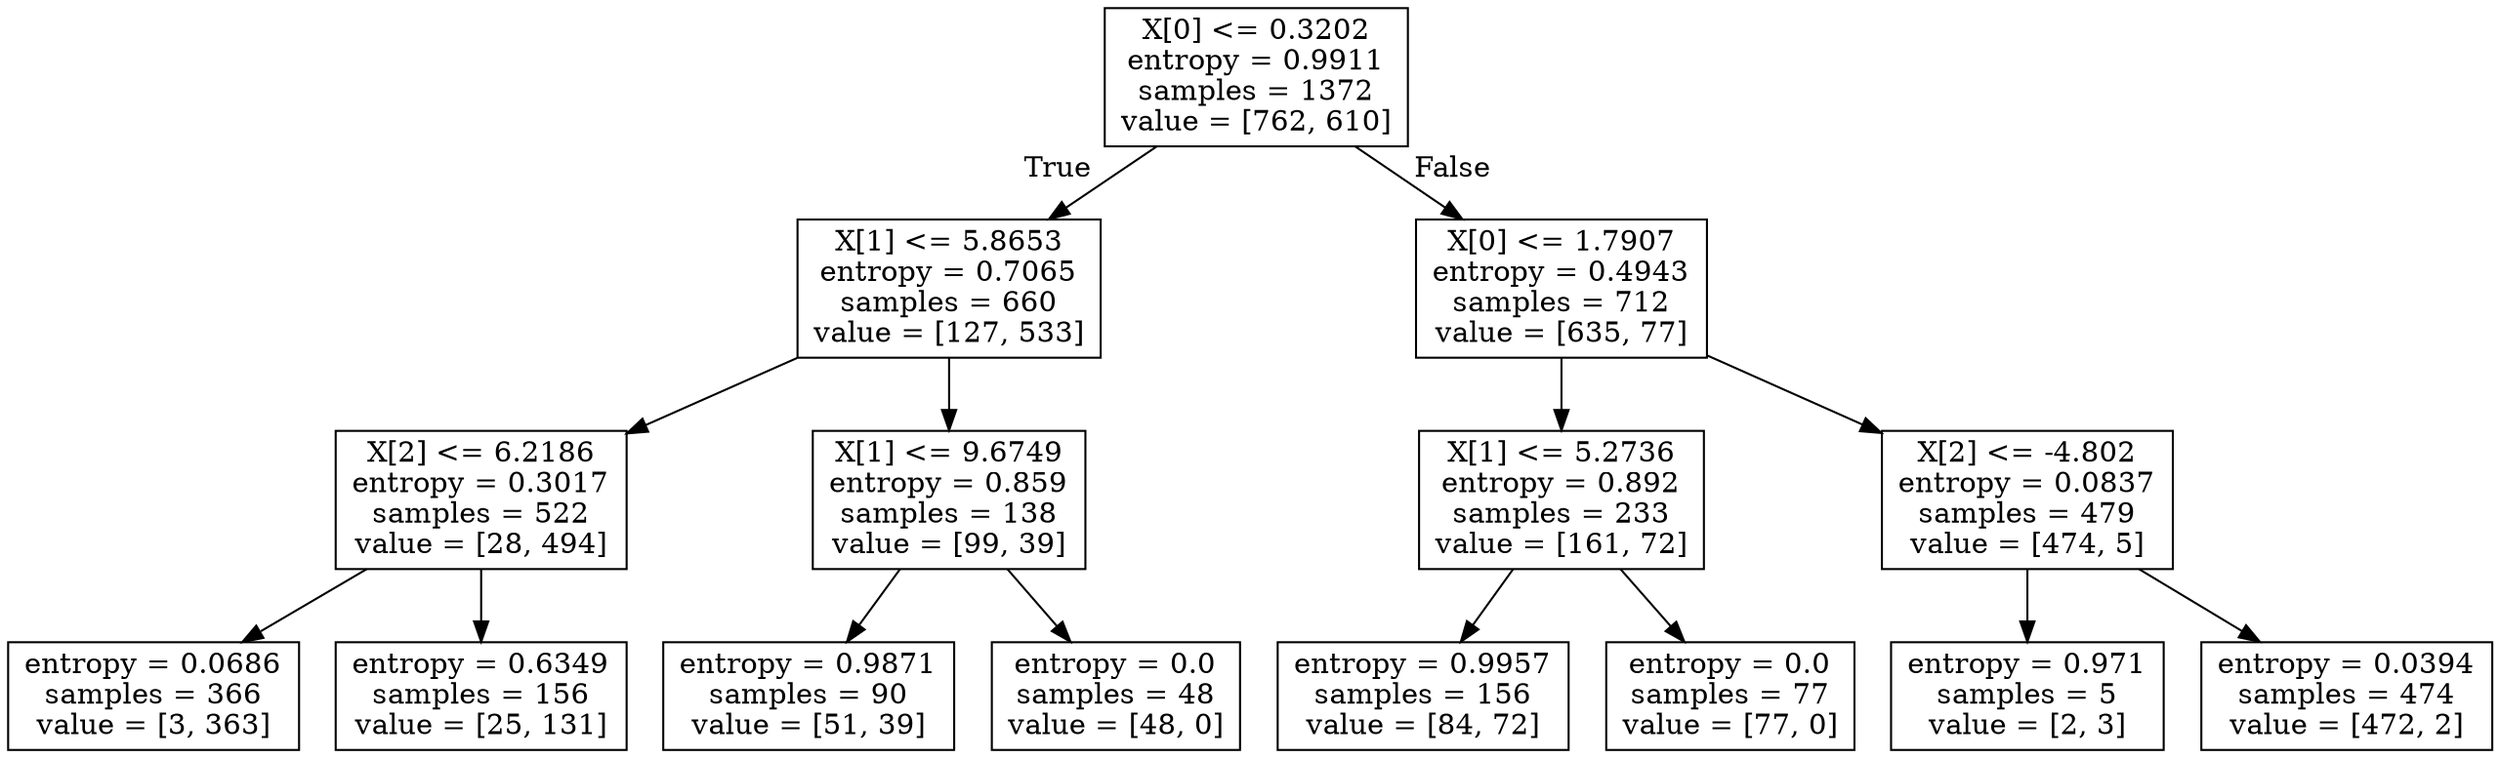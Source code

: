 digraph Tree {
node [shape=box] ;
0 [label="X[0] <= 0.3202\nentropy = 0.9911\nsamples = 1372\nvalue = [762, 610]"] ;
1 [label="X[1] <= 5.8653\nentropy = 0.7065\nsamples = 660\nvalue = [127, 533]"] ;
0 -> 1 [labeldistance=2.5, labelangle=45, headlabel="True"] ;
2 [label="X[2] <= 6.2186\nentropy = 0.3017\nsamples = 522\nvalue = [28, 494]"] ;
1 -> 2 ;
3 [label="entropy = 0.0686\nsamples = 366\nvalue = [3, 363]"] ;
2 -> 3 ;
4 [label="entropy = 0.6349\nsamples = 156\nvalue = [25, 131]"] ;
2 -> 4 ;
5 [label="X[1] <= 9.6749\nentropy = 0.859\nsamples = 138\nvalue = [99, 39]"] ;
1 -> 5 ;
6 [label="entropy = 0.9871\nsamples = 90\nvalue = [51, 39]"] ;
5 -> 6 ;
7 [label="entropy = 0.0\nsamples = 48\nvalue = [48, 0]"] ;
5 -> 7 ;
8 [label="X[0] <= 1.7907\nentropy = 0.4943\nsamples = 712\nvalue = [635, 77]"] ;
0 -> 8 [labeldistance=2.5, labelangle=-45, headlabel="False"] ;
9 [label="X[1] <= 5.2736\nentropy = 0.892\nsamples = 233\nvalue = [161, 72]"] ;
8 -> 9 ;
10 [label="entropy = 0.9957\nsamples = 156\nvalue = [84, 72]"] ;
9 -> 10 ;
11 [label="entropy = 0.0\nsamples = 77\nvalue = [77, 0]"] ;
9 -> 11 ;
12 [label="X[2] <= -4.802\nentropy = 0.0837\nsamples = 479\nvalue = [474, 5]"] ;
8 -> 12 ;
13 [label="entropy = 0.971\nsamples = 5\nvalue = [2, 3]"] ;
12 -> 13 ;
14 [label="entropy = 0.0394\nsamples = 474\nvalue = [472, 2]"] ;
12 -> 14 ;
}